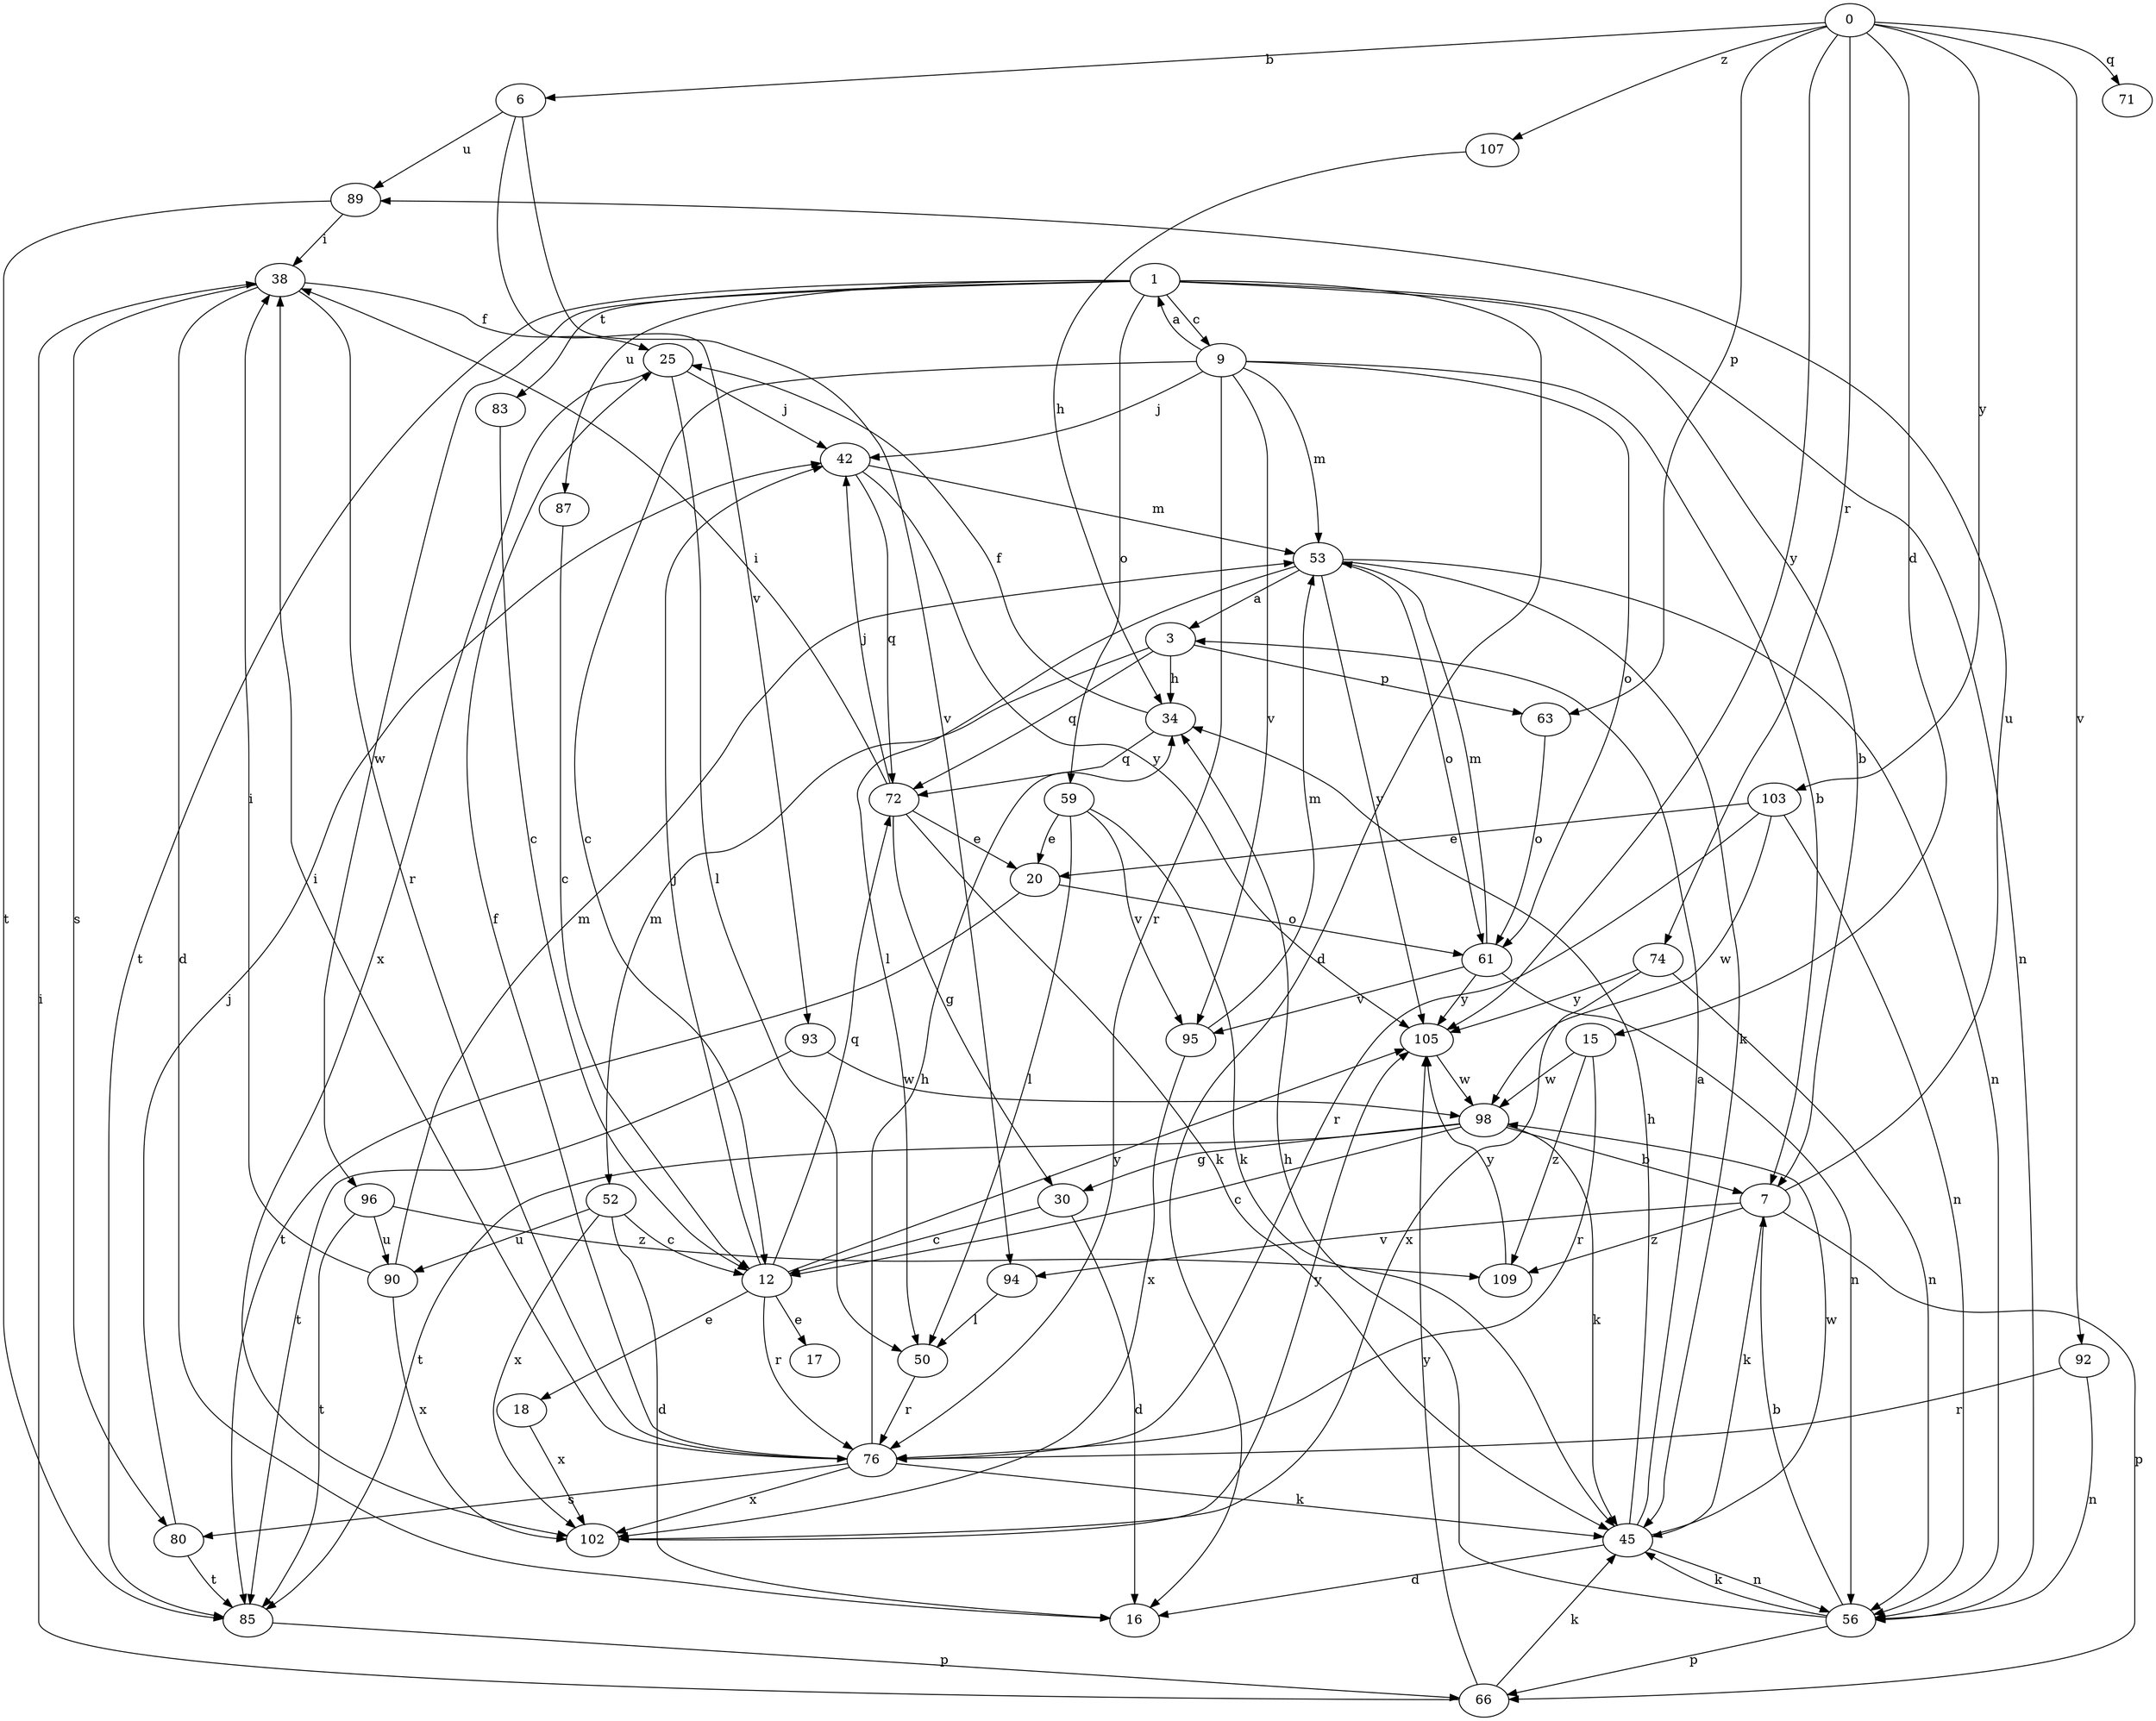 strict digraph  {
0;
1;
3;
6;
7;
9;
12;
15;
16;
17;
18;
20;
25;
30;
34;
38;
42;
45;
50;
52;
53;
56;
59;
61;
63;
66;
71;
72;
74;
76;
80;
83;
85;
87;
89;
90;
92;
93;
94;
95;
96;
98;
102;
103;
105;
107;
109;
0 -> 6  [label=b];
0 -> 15  [label=d];
0 -> 63  [label=p];
0 -> 71  [label=q];
0 -> 74  [label=r];
0 -> 92  [label=v];
0 -> 103  [label=y];
0 -> 105  [label=y];
0 -> 107  [label=z];
1 -> 7  [label=b];
1 -> 9  [label=c];
1 -> 16  [label=d];
1 -> 56  [label=n];
1 -> 59  [label=o];
1 -> 83  [label=t];
1 -> 85  [label=t];
1 -> 87  [label=u];
1 -> 96  [label=w];
3 -> 34  [label=h];
3 -> 52  [label=m];
3 -> 63  [label=p];
3 -> 72  [label=q];
6 -> 89  [label=u];
6 -> 93  [label=v];
6 -> 94  [label=v];
7 -> 45  [label=k];
7 -> 66  [label=p];
7 -> 89  [label=u];
7 -> 94  [label=v];
7 -> 109  [label=z];
9 -> 1  [label=a];
9 -> 7  [label=b];
9 -> 12  [label=c];
9 -> 42  [label=j];
9 -> 53  [label=m];
9 -> 61  [label=o];
9 -> 76  [label=r];
9 -> 95  [label=v];
12 -> 17  [label=e];
12 -> 18  [label=e];
12 -> 42  [label=j];
12 -> 72  [label=q];
12 -> 76  [label=r];
12 -> 105  [label=y];
15 -> 76  [label=r];
15 -> 98  [label=w];
15 -> 109  [label=z];
18 -> 102  [label=x];
20 -> 61  [label=o];
20 -> 85  [label=t];
25 -> 42  [label=j];
25 -> 50  [label=l];
25 -> 102  [label=x];
30 -> 12  [label=c];
30 -> 16  [label=d];
34 -> 25  [label=f];
34 -> 72  [label=q];
38 -> 16  [label=d];
38 -> 25  [label=f];
38 -> 76  [label=r];
38 -> 80  [label=s];
42 -> 53  [label=m];
42 -> 72  [label=q];
42 -> 105  [label=y];
45 -> 3  [label=a];
45 -> 16  [label=d];
45 -> 34  [label=h];
45 -> 56  [label=n];
45 -> 98  [label=w];
50 -> 76  [label=r];
52 -> 12  [label=c];
52 -> 16  [label=d];
52 -> 90  [label=u];
52 -> 102  [label=x];
53 -> 3  [label=a];
53 -> 45  [label=k];
53 -> 50  [label=l];
53 -> 56  [label=n];
53 -> 61  [label=o];
53 -> 105  [label=y];
56 -> 7  [label=b];
56 -> 34  [label=h];
56 -> 45  [label=k];
56 -> 66  [label=p];
59 -> 20  [label=e];
59 -> 45  [label=k];
59 -> 50  [label=l];
59 -> 95  [label=v];
61 -> 53  [label=m];
61 -> 56  [label=n];
61 -> 95  [label=v];
61 -> 105  [label=y];
63 -> 61  [label=o];
66 -> 38  [label=i];
66 -> 45  [label=k];
66 -> 105  [label=y];
72 -> 20  [label=e];
72 -> 30  [label=g];
72 -> 38  [label=i];
72 -> 42  [label=j];
72 -> 45  [label=k];
74 -> 56  [label=n];
74 -> 102  [label=x];
74 -> 105  [label=y];
76 -> 25  [label=f];
76 -> 34  [label=h];
76 -> 38  [label=i];
76 -> 45  [label=k];
76 -> 80  [label=s];
76 -> 102  [label=x];
80 -> 42  [label=j];
80 -> 85  [label=t];
83 -> 12  [label=c];
85 -> 66  [label=p];
87 -> 12  [label=c];
89 -> 38  [label=i];
89 -> 85  [label=t];
90 -> 38  [label=i];
90 -> 53  [label=m];
90 -> 102  [label=x];
92 -> 56  [label=n];
92 -> 76  [label=r];
93 -> 85  [label=t];
93 -> 98  [label=w];
94 -> 50  [label=l];
95 -> 53  [label=m];
95 -> 102  [label=x];
96 -> 85  [label=t];
96 -> 90  [label=u];
96 -> 109  [label=z];
98 -> 7  [label=b];
98 -> 12  [label=c];
98 -> 30  [label=g];
98 -> 45  [label=k];
98 -> 85  [label=t];
102 -> 105  [label=y];
103 -> 20  [label=e];
103 -> 56  [label=n];
103 -> 76  [label=r];
103 -> 98  [label=w];
105 -> 98  [label=w];
107 -> 34  [label=h];
109 -> 105  [label=y];
}
